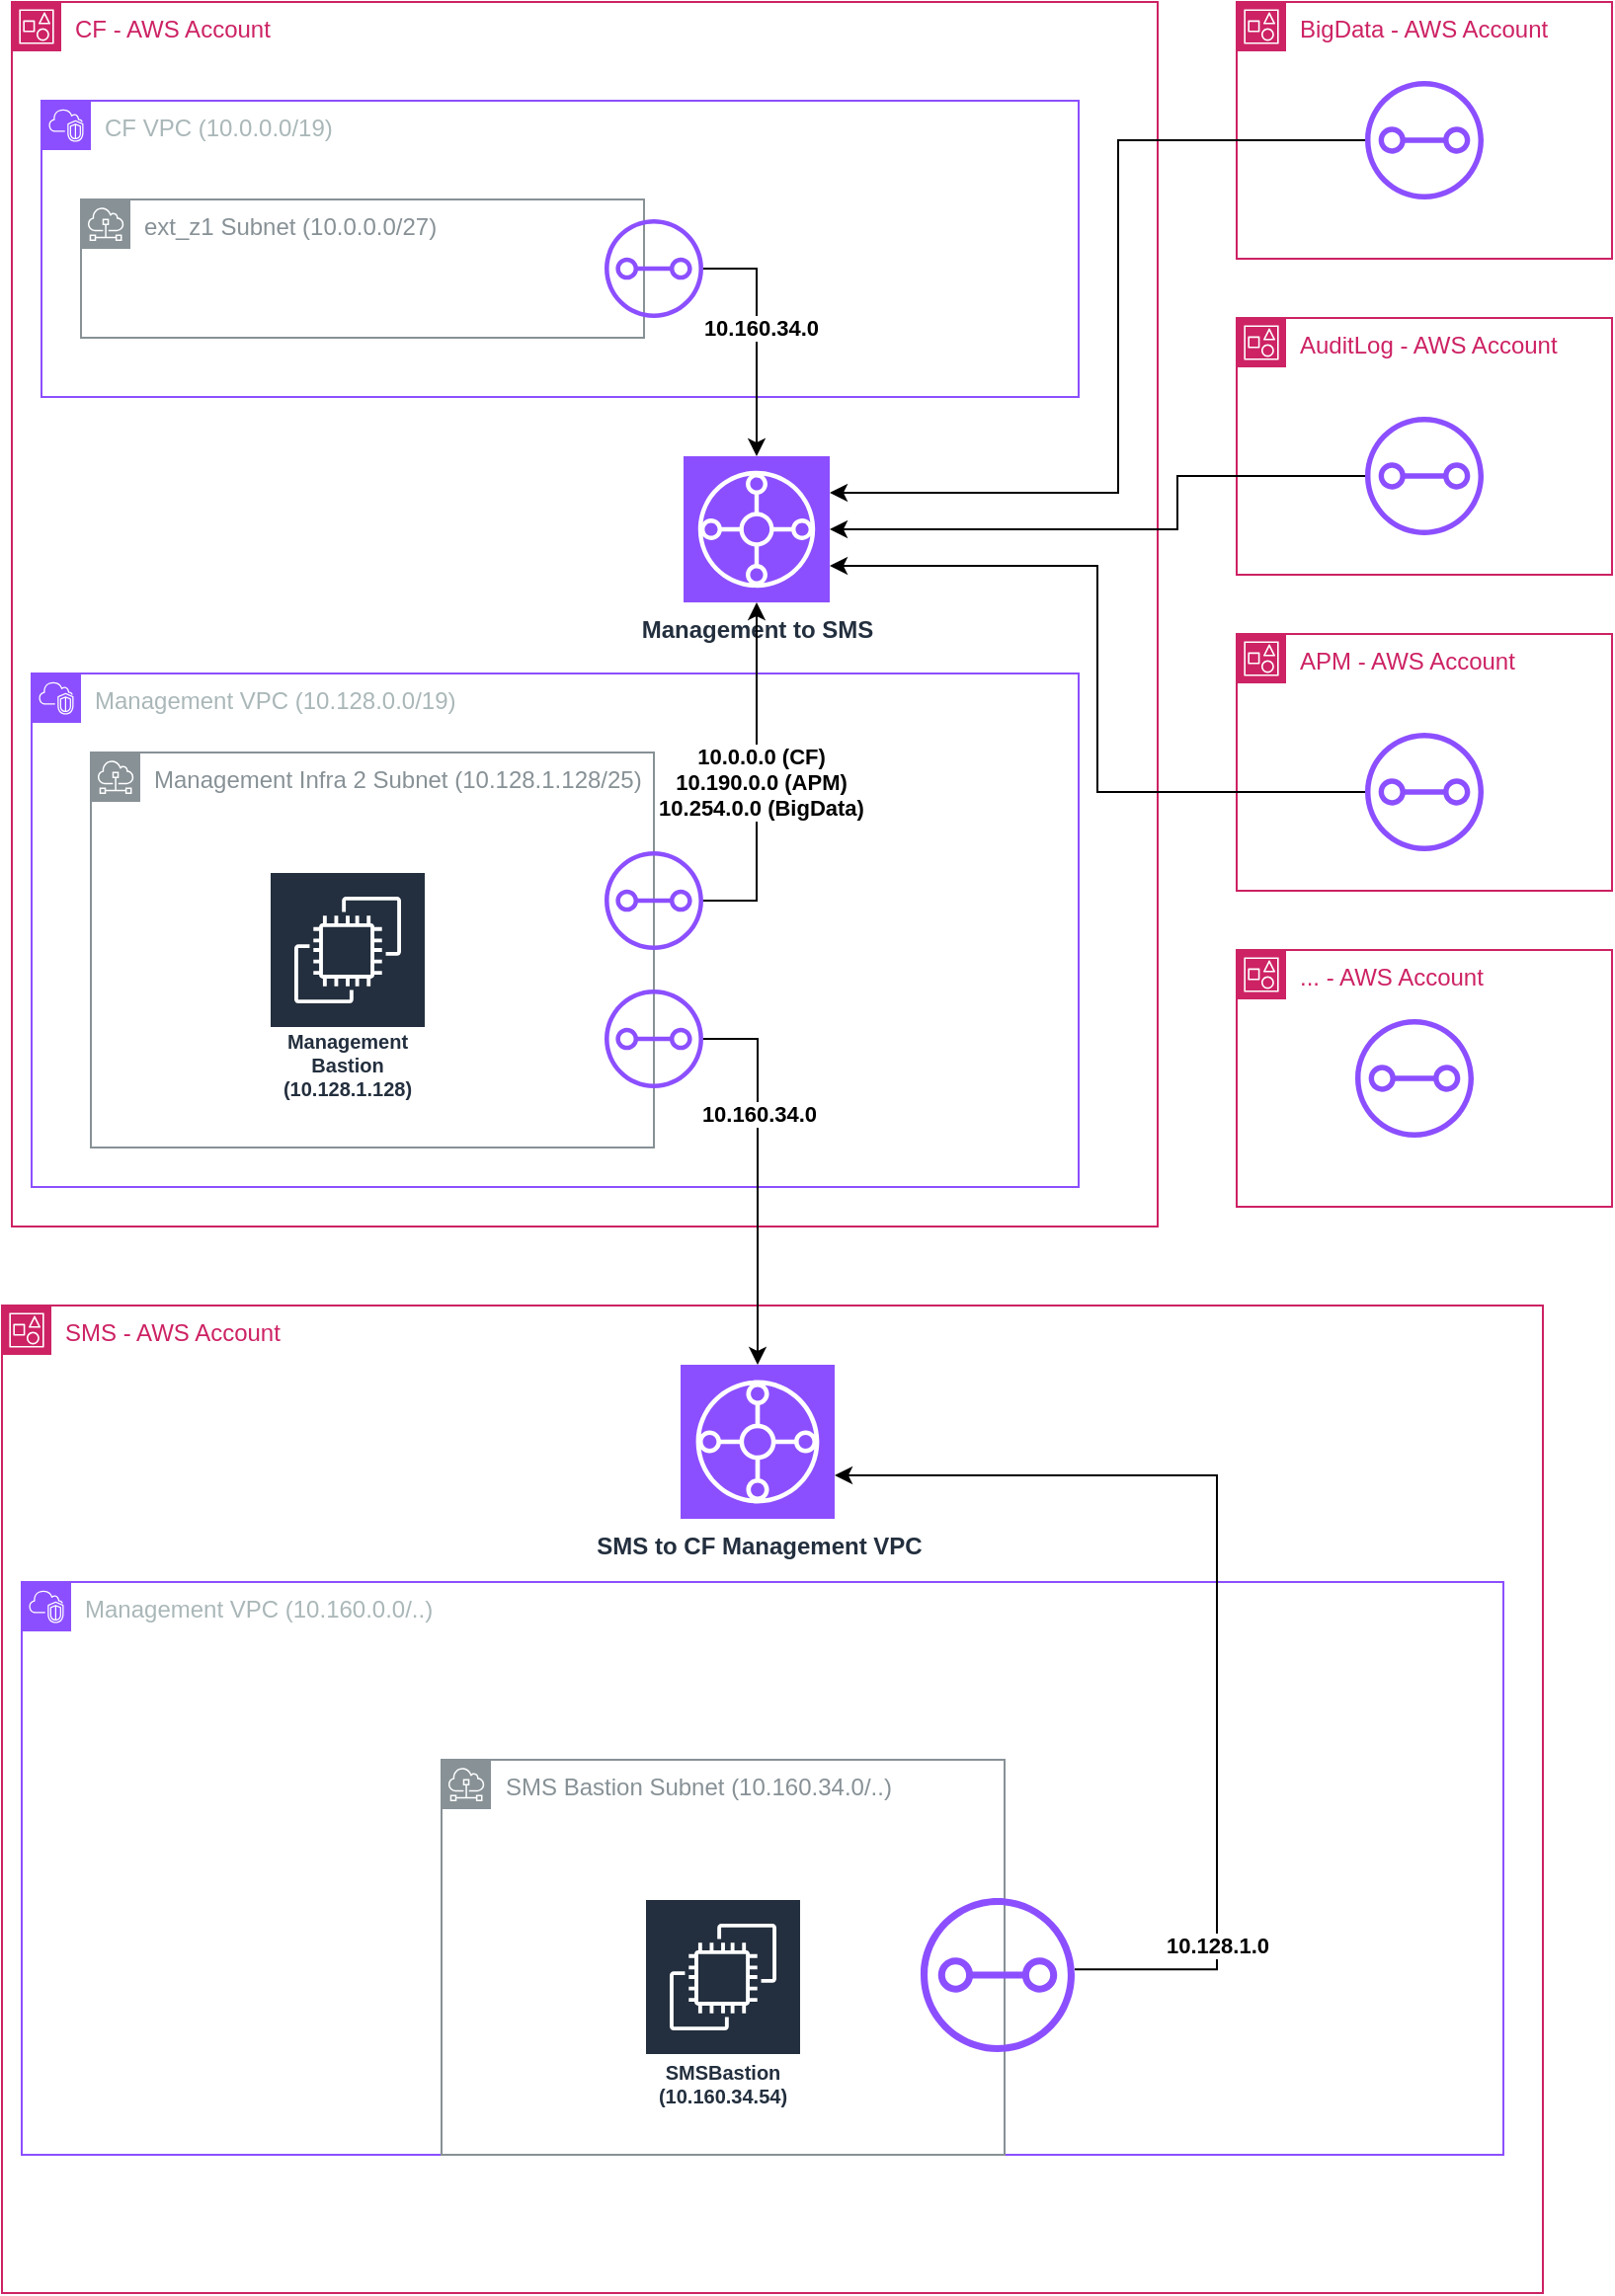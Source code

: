 <mxfile version="24.7.8">
  <diagram name="Page-1" id="AjtIbHexGouDR98ec4rI">
    <mxGraphModel dx="1059" dy="560" grid="1" gridSize="10" guides="1" tooltips="1" connect="1" arrows="1" fold="1" page="1" pageScale="1" pageWidth="850" pageHeight="1100" math="0" shadow="0">
      <root>
        <mxCell id="0" />
        <mxCell id="1" parent="0" />
        <mxCell id="KuJYsljOr1fPv-DqKt9B-1" value="CF - AWS Account" style="points=[[0,0],[0.25,0],[0.5,0],[0.75,0],[1,0],[1,0.25],[1,0.5],[1,0.75],[1,1],[0.75,1],[0.5,1],[0.25,1],[0,1],[0,0.75],[0,0.5],[0,0.25]];outlineConnect=0;gradientColor=none;html=1;whiteSpace=wrap;fontSize=12;fontStyle=0;container=1;pointerEvents=0;collapsible=0;recursiveResize=0;shape=mxgraph.aws4.group;grIcon=mxgraph.aws4.group_account;strokeColor=#CD2264;fillColor=none;verticalAlign=top;align=left;spacingLeft=30;fontColor=#CD2264;dashed=0;" vertex="1" parent="1">
          <mxGeometry x="20" y="60" width="580" height="620" as="geometry" />
        </mxCell>
        <mxCell id="KuJYsljOr1fPv-DqKt9B-2" value="CF VPC (10.0.0.0/19)" style="points=[[0,0],[0.25,0],[0.5,0],[0.75,0],[1,0],[1,0.25],[1,0.5],[1,0.75],[1,1],[0.75,1],[0.5,1],[0.25,1],[0,1],[0,0.75],[0,0.5],[0,0.25]];outlineConnect=0;gradientColor=none;html=1;whiteSpace=wrap;fontSize=12;fontStyle=0;container=1;pointerEvents=0;collapsible=0;recursiveResize=0;shape=mxgraph.aws4.group;grIcon=mxgraph.aws4.group_vpc2;strokeColor=#8C4FFF;fillColor=none;verticalAlign=top;align=left;spacingLeft=30;fontColor=#AAB7B8;dashed=0;" vertex="1" parent="KuJYsljOr1fPv-DqKt9B-1">
          <mxGeometry x="15" y="50" width="525" height="150" as="geometry" />
        </mxCell>
        <mxCell id="KuJYsljOr1fPv-DqKt9B-26" value="ext_z1 Subnet (10.0.0.0/27)" style="sketch=0;outlineConnect=0;gradientColor=none;html=1;whiteSpace=wrap;fontSize=12;fontStyle=0;shape=mxgraph.aws4.group;grIcon=mxgraph.aws4.group_subnet;strokeColor=#879196;fillColor=none;verticalAlign=top;align=left;spacingLeft=30;fontColor=#879196;dashed=0;" vertex="1" parent="KuJYsljOr1fPv-DqKt9B-2">
          <mxGeometry x="20" y="50" width="285" height="70" as="geometry" />
        </mxCell>
        <mxCell id="KuJYsljOr1fPv-DqKt9B-38" value="" style="sketch=0;outlineConnect=0;fontColor=#232F3E;gradientColor=none;fillColor=#8C4FFF;strokeColor=none;dashed=0;verticalLabelPosition=bottom;verticalAlign=top;align=center;html=1;fontSize=12;fontStyle=0;aspect=fixed;pointerEvents=1;shape=mxgraph.aws4.transit_gateway_attachment;" vertex="1" parent="KuJYsljOr1fPv-DqKt9B-2">
          <mxGeometry x="285" y="60" width="50" height="50" as="geometry" />
        </mxCell>
        <mxCell id="KuJYsljOr1fPv-DqKt9B-4" value="Management VPC (10.128.0.0/19)" style="points=[[0,0],[0.25,0],[0.5,0],[0.75,0],[1,0],[1,0.25],[1,0.5],[1,0.75],[1,1],[0.75,1],[0.5,1],[0.25,1],[0,1],[0,0.75],[0,0.5],[0,0.25]];outlineConnect=0;gradientColor=none;html=1;whiteSpace=wrap;fontSize=12;fontStyle=0;container=1;pointerEvents=0;collapsible=0;recursiveResize=0;shape=mxgraph.aws4.group;grIcon=mxgraph.aws4.group_vpc2;strokeColor=#8C4FFF;fillColor=none;verticalAlign=top;align=left;spacingLeft=30;fontColor=#AAB7B8;dashed=0;" vertex="1" parent="KuJYsljOr1fPv-DqKt9B-1">
          <mxGeometry x="10" y="340" width="530" height="260" as="geometry" />
        </mxCell>
        <mxCell id="KuJYsljOr1fPv-DqKt9B-8" value="Management Infra 2 Subnet (10.128.1.128/25)" style="sketch=0;outlineConnect=0;gradientColor=none;html=1;whiteSpace=wrap;fontSize=12;fontStyle=0;shape=mxgraph.aws4.group;grIcon=mxgraph.aws4.group_subnet;strokeColor=#879196;fillColor=none;verticalAlign=top;align=left;spacingLeft=30;fontColor=#879196;dashed=0;" vertex="1" parent="KuJYsljOr1fPv-DqKt9B-4">
          <mxGeometry x="30" y="40" width="285" height="200" as="geometry" />
        </mxCell>
        <mxCell id="KuJYsljOr1fPv-DqKt9B-9" value="Management Bastion (10.128.1.128)" style="sketch=0;outlineConnect=0;fontColor=#232F3E;gradientColor=none;strokeColor=#ffffff;fillColor=#232F3E;dashed=0;verticalLabelPosition=middle;verticalAlign=bottom;align=center;html=1;whiteSpace=wrap;fontSize=10;fontStyle=1;spacing=3;shape=mxgraph.aws4.productIcon;prIcon=mxgraph.aws4.ec2;" vertex="1" parent="KuJYsljOr1fPv-DqKt9B-4">
          <mxGeometry x="120" y="100" width="80" height="120" as="geometry" />
        </mxCell>
        <mxCell id="KuJYsljOr1fPv-DqKt9B-13" value="" style="sketch=0;outlineConnect=0;fontColor=#232F3E;gradientColor=none;fillColor=#8C4FFF;strokeColor=none;dashed=0;verticalLabelPosition=bottom;verticalAlign=top;align=center;html=1;fontSize=12;fontStyle=0;aspect=fixed;pointerEvents=1;shape=mxgraph.aws4.transit_gateway_attachment;" vertex="1" parent="KuJYsljOr1fPv-DqKt9B-4">
          <mxGeometry x="290" y="160" width="50" height="50" as="geometry" />
        </mxCell>
        <mxCell id="KuJYsljOr1fPv-DqKt9B-33" value="" style="sketch=0;outlineConnect=0;fontColor=#232F3E;gradientColor=none;fillColor=#8C4FFF;strokeColor=none;dashed=0;verticalLabelPosition=bottom;verticalAlign=top;align=center;html=1;fontSize=12;fontStyle=0;aspect=fixed;pointerEvents=1;shape=mxgraph.aws4.transit_gateway_attachment;" vertex="1" parent="KuJYsljOr1fPv-DqKt9B-4">
          <mxGeometry x="290" y="90" width="50" height="50" as="geometry" />
        </mxCell>
        <mxCell id="KuJYsljOr1fPv-DqKt9B-25" value="&lt;b&gt;Management to SMS&lt;/b&gt;" style="sketch=0;points=[[0,0,0],[0.25,0,0],[0.5,0,0],[0.75,0,0],[1,0,0],[0,1,0],[0.25,1,0],[0.5,1,0],[0.75,1,0],[1,1,0],[0,0.25,0],[0,0.5,0],[0,0.75,0],[1,0.25,0],[1,0.5,0],[1,0.75,0]];outlineConnect=0;fontColor=#232F3E;fillColor=#8C4FFF;strokeColor=#ffffff;dashed=0;verticalLabelPosition=bottom;verticalAlign=top;align=center;html=1;fontSize=12;fontStyle=0;aspect=fixed;shape=mxgraph.aws4.resourceIcon;resIcon=mxgraph.aws4.transit_gateway;" vertex="1" parent="KuJYsljOr1fPv-DqKt9B-1">
          <mxGeometry x="340" y="230" width="74" height="74" as="geometry" />
        </mxCell>
        <mxCell id="KuJYsljOr1fPv-DqKt9B-36" style="edgeStyle=orthogonalEdgeStyle;rounded=0;orthogonalLoop=1;jettySize=auto;html=1;" edge="1" parent="KuJYsljOr1fPv-DqKt9B-1" source="KuJYsljOr1fPv-DqKt9B-33" target="KuJYsljOr1fPv-DqKt9B-25">
          <mxGeometry relative="1" as="geometry">
            <Array as="points">
              <mxPoint x="377" y="455" />
            </Array>
          </mxGeometry>
        </mxCell>
        <mxCell id="KuJYsljOr1fPv-DqKt9B-37" value="&lt;b&gt;10.0.0.0 (CF)&lt;/b&gt;&lt;div&gt;&lt;b&gt;10.190.0.0 (APM)&lt;/b&gt;&lt;/div&gt;&lt;div&gt;&lt;b&gt;10.254.0.0 (BigData)&lt;/b&gt;&lt;/div&gt;" style="edgeLabel;html=1;align=center;verticalAlign=middle;resizable=0;points=[];" vertex="1" connectable="0" parent="KuJYsljOr1fPv-DqKt9B-36">
          <mxGeometry x="-0.023" y="-2" relative="1" as="geometry">
            <mxPoint as="offset" />
          </mxGeometry>
        </mxCell>
        <mxCell id="KuJYsljOr1fPv-DqKt9B-39" style="edgeStyle=orthogonalEdgeStyle;rounded=0;orthogonalLoop=1;jettySize=auto;html=1;entryX=0.5;entryY=0;entryDx=0;entryDy=0;entryPerimeter=0;" edge="1" parent="KuJYsljOr1fPv-DqKt9B-1" source="KuJYsljOr1fPv-DqKt9B-38" target="KuJYsljOr1fPv-DqKt9B-25">
          <mxGeometry relative="1" as="geometry">
            <Array as="points">
              <mxPoint x="377" y="135" />
            </Array>
          </mxGeometry>
        </mxCell>
        <mxCell id="KuJYsljOr1fPv-DqKt9B-40" value="&lt;b&gt;10.160.34.0&lt;/b&gt;" style="edgeLabel;html=1;align=center;verticalAlign=middle;resizable=0;points=[];" vertex="1" connectable="0" parent="KuJYsljOr1fPv-DqKt9B-39">
          <mxGeometry x="-0.075" y="2" relative="1" as="geometry">
            <mxPoint as="offset" />
          </mxGeometry>
        </mxCell>
        <mxCell id="KuJYsljOr1fPv-DqKt9B-52" value="&lt;h1 style=&quot;margin-top: 0px;&quot;&gt;&lt;br&gt;&lt;/h1&gt;" style="text;html=1;whiteSpace=wrap;overflow=hidden;rounded=0;" vertex="1" parent="KuJYsljOr1fPv-DqKt9B-1">
          <mxGeometry x="130" y="210" width="180" height="100" as="geometry" />
        </mxCell>
        <mxCell id="KuJYsljOr1fPv-DqKt9B-5" value="SMS - AWS Account" style="points=[[0,0],[0.25,0],[0.5,0],[0.75,0],[1,0],[1,0.25],[1,0.5],[1,0.75],[1,1],[0.75,1],[0.5,1],[0.25,1],[0,1],[0,0.75],[0,0.5],[0,0.25]];outlineConnect=0;gradientColor=none;html=1;whiteSpace=wrap;fontSize=12;fontStyle=0;container=1;pointerEvents=0;collapsible=0;recursiveResize=0;shape=mxgraph.aws4.group;grIcon=mxgraph.aws4.group_account;strokeColor=#CD2264;fillColor=none;verticalAlign=top;align=left;spacingLeft=30;fontColor=#CD2264;dashed=0;" vertex="1" parent="1">
          <mxGeometry x="15" y="720" width="780" height="500" as="geometry" />
        </mxCell>
        <mxCell id="KuJYsljOr1fPv-DqKt9B-7" value="Management VPC (10.160.0.0/..)" style="points=[[0,0],[0.25,0],[0.5,0],[0.75,0],[1,0],[1,0.25],[1,0.5],[1,0.75],[1,1],[0.75,1],[0.5,1],[0.25,1],[0,1],[0,0.75],[0,0.5],[0,0.25]];outlineConnect=0;gradientColor=none;html=1;whiteSpace=wrap;fontSize=12;fontStyle=0;container=1;pointerEvents=0;collapsible=0;recursiveResize=0;shape=mxgraph.aws4.group;grIcon=mxgraph.aws4.group_vpc2;strokeColor=#8C4FFF;fillColor=none;verticalAlign=top;align=left;spacingLeft=30;fontColor=#AAB7B8;dashed=0;" vertex="1" parent="KuJYsljOr1fPv-DqKt9B-5">
          <mxGeometry x="10" y="140" width="750" height="290" as="geometry" />
        </mxCell>
        <mxCell id="KuJYsljOr1fPv-DqKt9B-10" value="SMS Bastion Subnet (10.160.34.0/..)" style="sketch=0;outlineConnect=0;gradientColor=none;html=1;whiteSpace=wrap;fontSize=12;fontStyle=0;shape=mxgraph.aws4.group;grIcon=mxgraph.aws4.group_subnet;strokeColor=#879196;fillColor=none;verticalAlign=top;align=left;spacingLeft=30;fontColor=#879196;dashed=0;" vertex="1" parent="KuJYsljOr1fPv-DqKt9B-7">
          <mxGeometry x="212.5" y="90" width="285" height="200" as="geometry" />
        </mxCell>
        <mxCell id="KuJYsljOr1fPv-DqKt9B-11" value="SMSBastion (10.160.34.54)" style="sketch=0;outlineConnect=0;fontColor=#232F3E;gradientColor=none;strokeColor=#ffffff;fillColor=#232F3E;dashed=0;verticalLabelPosition=middle;verticalAlign=bottom;align=center;html=1;whiteSpace=wrap;fontSize=10;fontStyle=1;spacing=3;shape=mxgraph.aws4.productIcon;prIcon=mxgraph.aws4.ec2;" vertex="1" parent="KuJYsljOr1fPv-DqKt9B-7">
          <mxGeometry x="315" y="160" width="80" height="110" as="geometry" />
        </mxCell>
        <mxCell id="KuJYsljOr1fPv-DqKt9B-16" value="" style="sketch=0;outlineConnect=0;fontColor=#232F3E;gradientColor=none;fillColor=#8C4FFF;strokeColor=none;dashed=0;verticalLabelPosition=bottom;verticalAlign=top;align=center;html=1;fontSize=12;fontStyle=0;aspect=fixed;pointerEvents=1;shape=mxgraph.aws4.transit_gateway_attachment;" vertex="1" parent="KuJYsljOr1fPv-DqKt9B-7">
          <mxGeometry x="455" y="160" width="78" height="78" as="geometry" />
        </mxCell>
        <mxCell id="KuJYsljOr1fPv-DqKt9B-12" value="&lt;b&gt;SMS to CF Management VPC&lt;/b&gt;" style="sketch=0;points=[[0,0,0],[0.25,0,0],[0.5,0,0],[0.75,0,0],[1,0,0],[0,1,0],[0.25,1,0],[0.5,1,0],[0.75,1,0],[1,1,0],[0,0.25,0],[0,0.5,0],[0,0.75,0],[1,0.25,0],[1,0.5,0],[1,0.75,0]];outlineConnect=0;fontColor=#232F3E;fillColor=#8C4FFF;strokeColor=#ffffff;dashed=0;verticalLabelPosition=bottom;verticalAlign=top;align=center;html=1;fontSize=12;fontStyle=0;aspect=fixed;shape=mxgraph.aws4.resourceIcon;resIcon=mxgraph.aws4.transit_gateway;" vertex="1" parent="KuJYsljOr1fPv-DqKt9B-5">
          <mxGeometry x="343.5" y="30" width="78" height="78" as="geometry" />
        </mxCell>
        <mxCell id="KuJYsljOr1fPv-DqKt9B-19" style="edgeStyle=orthogonalEdgeStyle;rounded=0;orthogonalLoop=1;jettySize=auto;html=1;entryX=1;entryY=0.5;entryDx=0;entryDy=0;entryPerimeter=0;" edge="1" parent="KuJYsljOr1fPv-DqKt9B-5">
          <mxGeometry relative="1" as="geometry">
            <mxPoint x="543" y="336.067" as="sourcePoint" />
            <mxPoint x="421.5" y="86" as="targetPoint" />
            <Array as="points">
              <mxPoint x="615" y="336" />
              <mxPoint x="615" y="86" />
            </Array>
          </mxGeometry>
        </mxCell>
        <mxCell id="KuJYsljOr1fPv-DqKt9B-20" value="10.128.1.0" style="edgeLabel;html=1;align=center;verticalAlign=middle;resizable=0;points=[];fontStyle=1" vertex="1" connectable="0" parent="KuJYsljOr1fPv-DqKt9B-19">
          <mxGeometry x="-0.217" y="-2" relative="1" as="geometry">
            <mxPoint x="-2" y="118" as="offset" />
          </mxGeometry>
        </mxCell>
        <mxCell id="KuJYsljOr1fPv-DqKt9B-31" style="edgeStyle=orthogonalEdgeStyle;rounded=0;orthogonalLoop=1;jettySize=auto;html=1;entryX=0.5;entryY=0;entryDx=0;entryDy=0;entryPerimeter=0;" edge="1" parent="1" source="KuJYsljOr1fPv-DqKt9B-13" target="KuJYsljOr1fPv-DqKt9B-12">
          <mxGeometry relative="1" as="geometry">
            <Array as="points">
              <mxPoint x="398" y="585" />
            </Array>
          </mxGeometry>
        </mxCell>
        <mxCell id="KuJYsljOr1fPv-DqKt9B-32" value="&lt;b&gt;10.160.34.0&lt;/b&gt;" style="edgeLabel;html=1;align=center;verticalAlign=middle;resizable=0;points=[];" vertex="1" connectable="0" parent="KuJYsljOr1fPv-DqKt9B-31">
          <mxGeometry x="-0.324" relative="1" as="geometry">
            <mxPoint as="offset" />
          </mxGeometry>
        </mxCell>
        <mxCell id="KuJYsljOr1fPv-DqKt9B-41" value="BigData - AWS Account" style="points=[[0,0],[0.25,0],[0.5,0],[0.75,0],[1,0],[1,0.25],[1,0.5],[1,0.75],[1,1],[0.75,1],[0.5,1],[0.25,1],[0,1],[0,0.75],[0,0.5],[0,0.25]];outlineConnect=0;gradientColor=none;html=1;whiteSpace=wrap;fontSize=12;fontStyle=0;container=1;pointerEvents=0;collapsible=0;recursiveResize=0;shape=mxgraph.aws4.group;grIcon=mxgraph.aws4.group_account;strokeColor=#CD2264;fillColor=none;verticalAlign=top;align=left;spacingLeft=30;fontColor=#CD2264;dashed=0;" vertex="1" parent="1">
          <mxGeometry x="640" y="60" width="190" height="130" as="geometry" />
        </mxCell>
        <mxCell id="KuJYsljOr1fPv-DqKt9B-45" value="" style="sketch=0;outlineConnect=0;fontColor=#232F3E;gradientColor=none;fillColor=#8C4FFF;strokeColor=none;dashed=0;verticalLabelPosition=bottom;verticalAlign=top;align=center;html=1;fontSize=12;fontStyle=0;aspect=fixed;pointerEvents=1;shape=mxgraph.aws4.transit_gateway_attachment;" vertex="1" parent="KuJYsljOr1fPv-DqKt9B-41">
          <mxGeometry x="65" y="40" width="60" height="60" as="geometry" />
        </mxCell>
        <mxCell id="KuJYsljOr1fPv-DqKt9B-42" value="AuditLog - AWS Account" style="points=[[0,0],[0.25,0],[0.5,0],[0.75,0],[1,0],[1,0.25],[1,0.5],[1,0.75],[1,1],[0.75,1],[0.5,1],[0.25,1],[0,1],[0,0.75],[0,0.5],[0,0.25]];outlineConnect=0;gradientColor=none;html=1;whiteSpace=wrap;fontSize=12;fontStyle=0;container=1;pointerEvents=0;collapsible=0;recursiveResize=0;shape=mxgraph.aws4.group;grIcon=mxgraph.aws4.group_account;strokeColor=#CD2264;fillColor=none;verticalAlign=top;align=left;spacingLeft=30;fontColor=#CD2264;dashed=0;" vertex="1" parent="1">
          <mxGeometry x="640" y="220" width="190" height="130" as="geometry" />
        </mxCell>
        <mxCell id="KuJYsljOr1fPv-DqKt9B-46" value="" style="sketch=0;outlineConnect=0;fontColor=#232F3E;gradientColor=none;fillColor=#8C4FFF;strokeColor=none;dashed=0;verticalLabelPosition=bottom;verticalAlign=top;align=center;html=1;fontSize=12;fontStyle=0;aspect=fixed;pointerEvents=1;shape=mxgraph.aws4.transit_gateway_attachment;" vertex="1" parent="KuJYsljOr1fPv-DqKt9B-42">
          <mxGeometry x="65" y="50" width="60" height="60" as="geometry" />
        </mxCell>
        <mxCell id="KuJYsljOr1fPv-DqKt9B-43" value="APM - AWS Account" style="points=[[0,0],[0.25,0],[0.5,0],[0.75,0],[1,0],[1,0.25],[1,0.5],[1,0.75],[1,1],[0.75,1],[0.5,1],[0.25,1],[0,1],[0,0.75],[0,0.5],[0,0.25]];outlineConnect=0;gradientColor=none;html=1;whiteSpace=wrap;fontSize=12;fontStyle=0;container=1;pointerEvents=0;collapsible=0;recursiveResize=0;shape=mxgraph.aws4.group;grIcon=mxgraph.aws4.group_account;strokeColor=#CD2264;fillColor=none;verticalAlign=top;align=left;spacingLeft=30;fontColor=#CD2264;dashed=0;" vertex="1" parent="1">
          <mxGeometry x="640" y="380" width="190" height="130" as="geometry" />
        </mxCell>
        <mxCell id="KuJYsljOr1fPv-DqKt9B-47" value="" style="sketch=0;outlineConnect=0;fontColor=#232F3E;gradientColor=none;fillColor=#8C4FFF;strokeColor=none;dashed=0;verticalLabelPosition=bottom;verticalAlign=top;align=center;html=1;fontSize=12;fontStyle=0;aspect=fixed;pointerEvents=1;shape=mxgraph.aws4.transit_gateway_attachment;" vertex="1" parent="KuJYsljOr1fPv-DqKt9B-43">
          <mxGeometry x="65" y="50" width="60" height="60" as="geometry" />
        </mxCell>
        <mxCell id="KuJYsljOr1fPv-DqKt9B-44" value="... - AWS Account" style="points=[[0,0],[0.25,0],[0.5,0],[0.75,0],[1,0],[1,0.25],[1,0.5],[1,0.75],[1,1],[0.75,1],[0.5,1],[0.25,1],[0,1],[0,0.75],[0,0.5],[0,0.25]];outlineConnect=0;gradientColor=none;html=1;whiteSpace=wrap;fontSize=12;fontStyle=0;container=1;pointerEvents=0;collapsible=0;recursiveResize=0;shape=mxgraph.aws4.group;grIcon=mxgraph.aws4.group_account;strokeColor=#CD2264;fillColor=none;verticalAlign=top;align=left;spacingLeft=30;fontColor=#CD2264;dashed=0;" vertex="1" parent="1">
          <mxGeometry x="640" y="540" width="190" height="130" as="geometry" />
        </mxCell>
        <mxCell id="KuJYsljOr1fPv-DqKt9B-48" value="" style="sketch=0;outlineConnect=0;fontColor=#232F3E;gradientColor=none;fillColor=#8C4FFF;strokeColor=none;dashed=0;verticalLabelPosition=bottom;verticalAlign=top;align=center;html=1;fontSize=12;fontStyle=0;aspect=fixed;pointerEvents=1;shape=mxgraph.aws4.transit_gateway_attachment;" vertex="1" parent="KuJYsljOr1fPv-DqKt9B-44">
          <mxGeometry x="60" y="35" width="60" height="60" as="geometry" />
        </mxCell>
        <mxCell id="KuJYsljOr1fPv-DqKt9B-49" style="edgeStyle=orthogonalEdgeStyle;rounded=0;orthogonalLoop=1;jettySize=auto;html=1;entryX=1;entryY=0.25;entryDx=0;entryDy=0;entryPerimeter=0;" edge="1" parent="1" source="KuJYsljOr1fPv-DqKt9B-45" target="KuJYsljOr1fPv-DqKt9B-25">
          <mxGeometry relative="1" as="geometry">
            <Array as="points">
              <mxPoint x="580" y="130" />
              <mxPoint x="580" y="309" />
            </Array>
          </mxGeometry>
        </mxCell>
        <mxCell id="KuJYsljOr1fPv-DqKt9B-50" style="edgeStyle=orthogonalEdgeStyle;rounded=0;orthogonalLoop=1;jettySize=auto;html=1;entryX=1;entryY=0.5;entryDx=0;entryDy=0;entryPerimeter=0;" edge="1" parent="1" source="KuJYsljOr1fPv-DqKt9B-46" target="KuJYsljOr1fPv-DqKt9B-25">
          <mxGeometry relative="1" as="geometry">
            <Array as="points">
              <mxPoint x="610" y="300" />
              <mxPoint x="610" y="327" />
            </Array>
          </mxGeometry>
        </mxCell>
        <mxCell id="KuJYsljOr1fPv-DqKt9B-51" style="edgeStyle=orthogonalEdgeStyle;rounded=0;orthogonalLoop=1;jettySize=auto;html=1;entryX=1;entryY=0.75;entryDx=0;entryDy=0;entryPerimeter=0;" edge="1" parent="1" source="KuJYsljOr1fPv-DqKt9B-47" target="KuJYsljOr1fPv-DqKt9B-25">
          <mxGeometry relative="1" as="geometry" />
        </mxCell>
      </root>
    </mxGraphModel>
  </diagram>
</mxfile>
